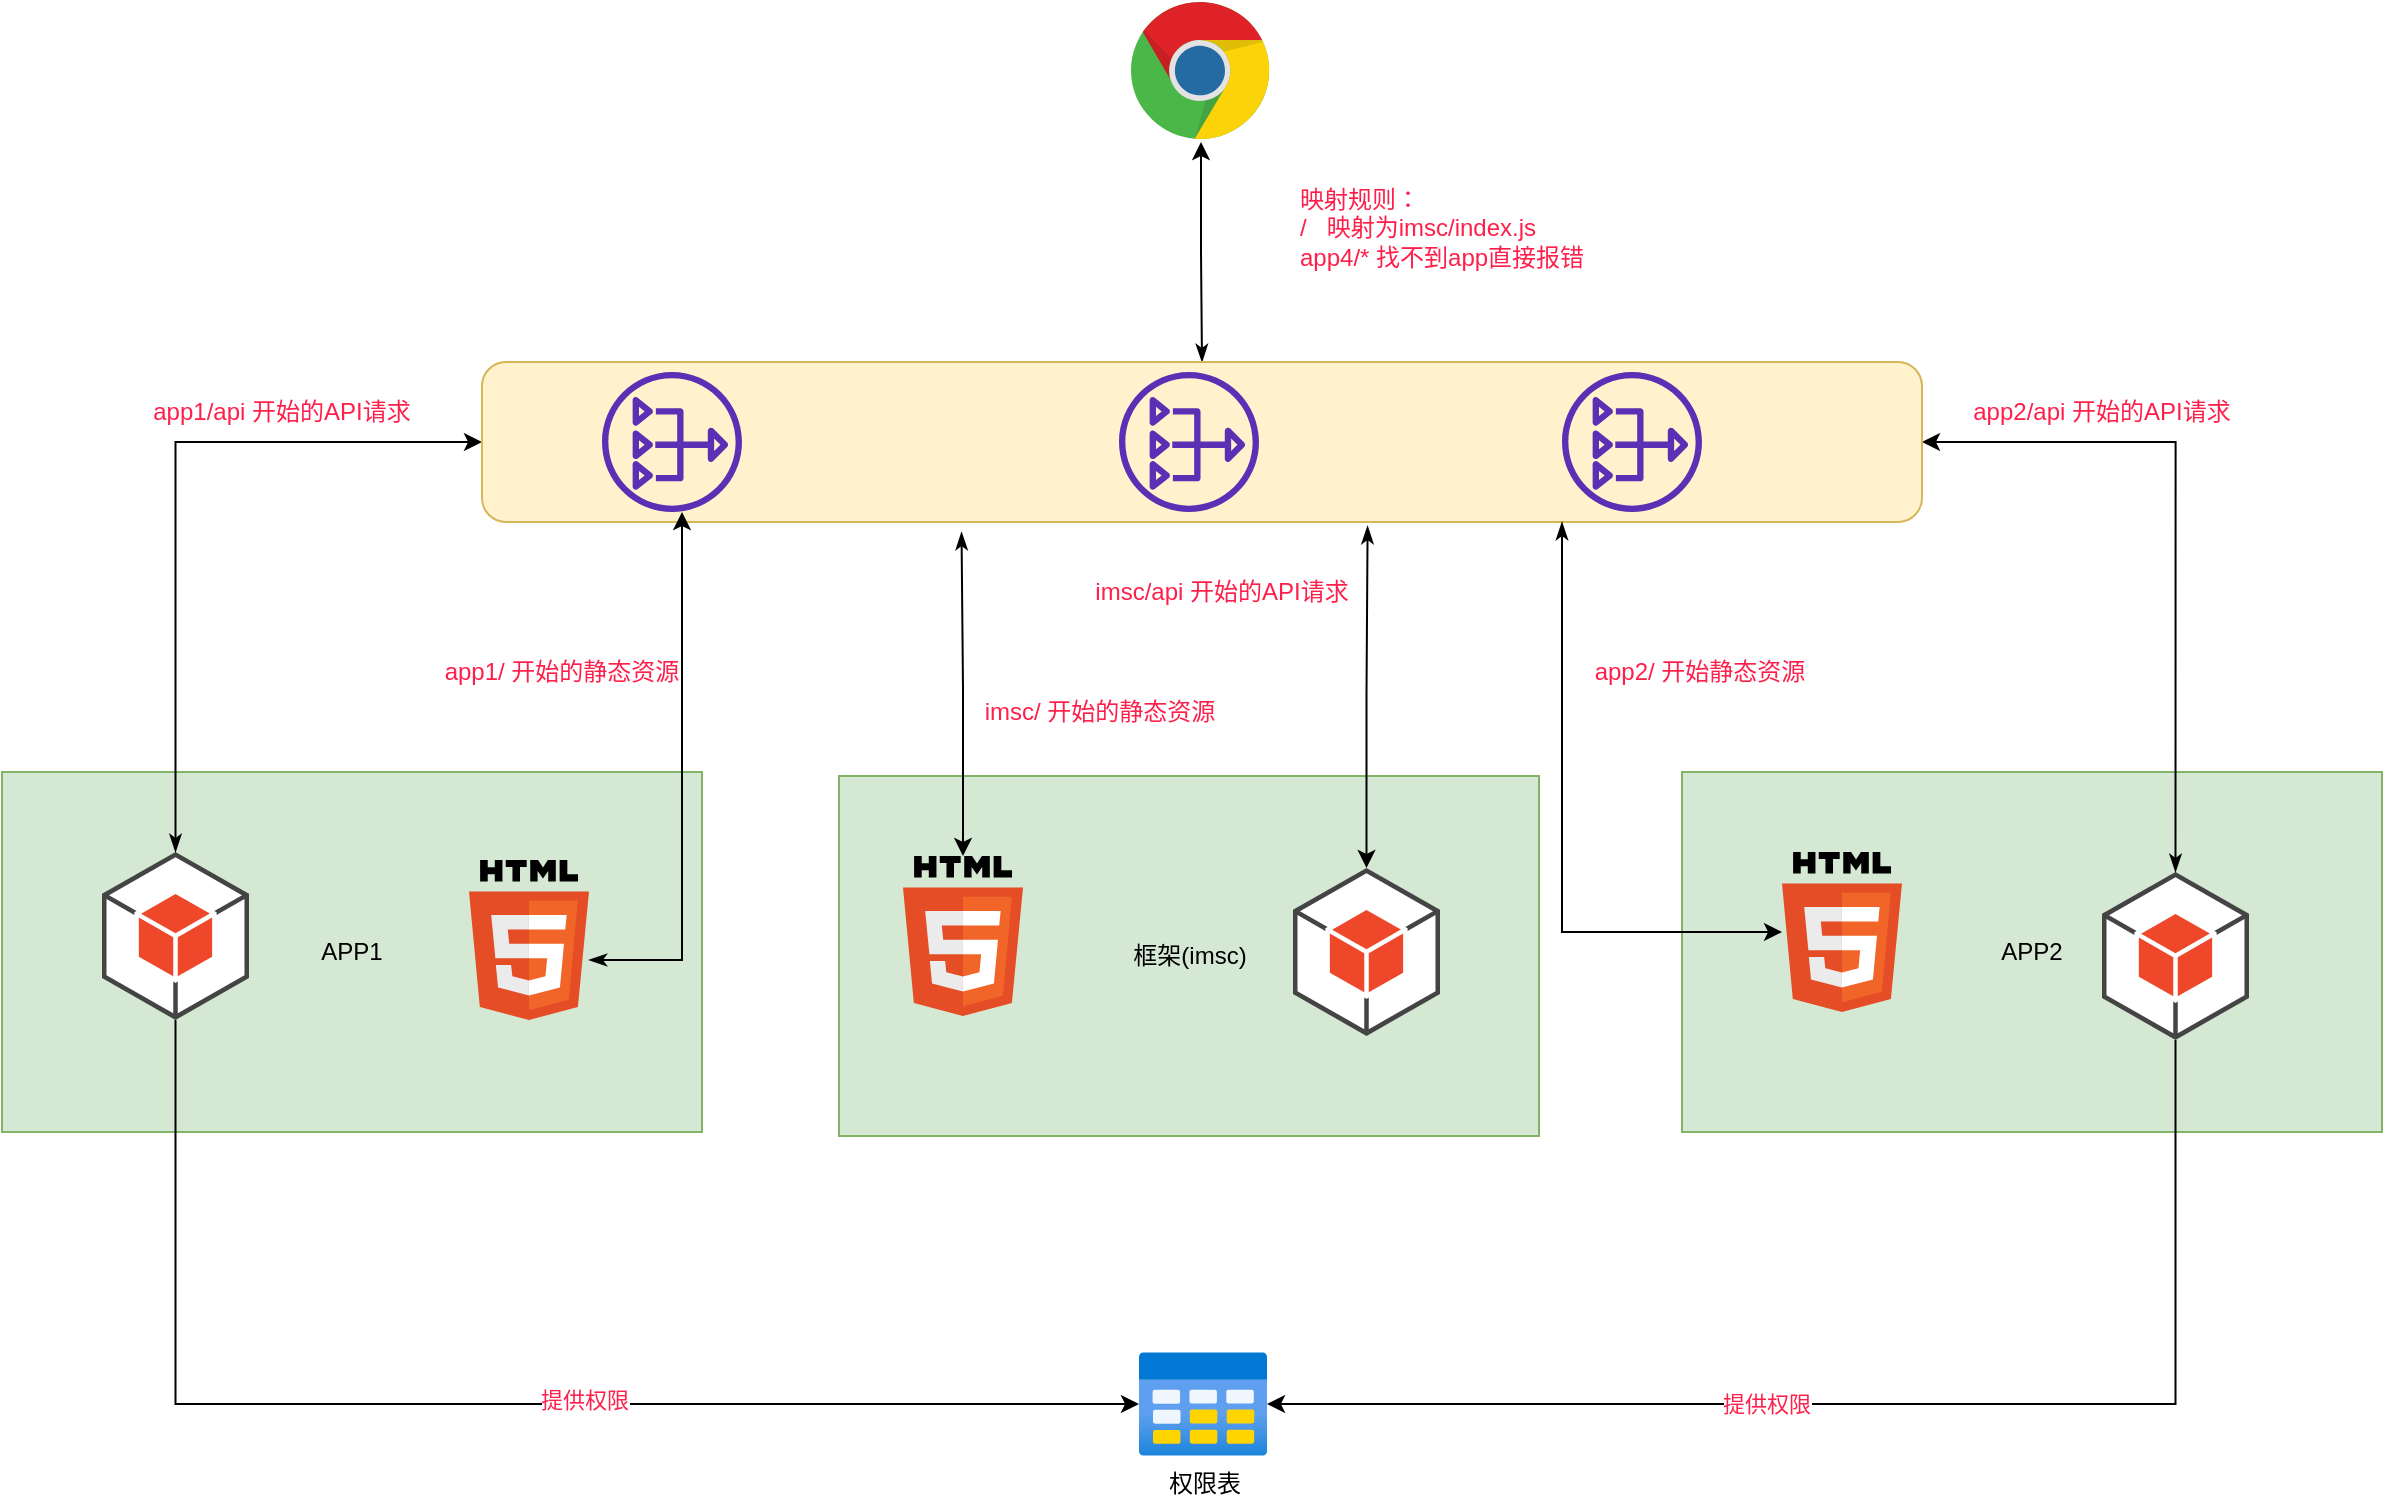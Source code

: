 <mxfile version="14.8.6" type="github">
  <diagram id="eKpoH1L4Le-edE9UuhKI" name="Page-1">
    <mxGraphModel dx="1422" dy="1921" grid="1" gridSize="10" guides="1" tooltips="1" connect="1" arrows="1" fold="1" page="1" pageScale="1" pageWidth="827" pageHeight="1169" math="0" shadow="0">
      <root>
        <mxCell id="0" />
        <mxCell id="1" parent="0" />
        <mxCell id="5R1gBEcSU_pZmVtth612-1" value="APP1" style="rounded=0;whiteSpace=wrap;html=1;fillColor=#d5e8d4;strokeColor=#82b366;" vertex="1" parent="1">
          <mxGeometry y="330" width="350" height="180" as="geometry" />
        </mxCell>
        <mxCell id="5R1gBEcSU_pZmVtth612-40" style="edgeStyle=orthogonalEdgeStyle;rounded=0;orthogonalLoop=1;jettySize=auto;html=1;fontColor=#FF1F4B;" edge="1" parent="1" source="5R1gBEcSU_pZmVtth612-2" target="5R1gBEcSU_pZmVtth612-36">
          <mxGeometry relative="1" as="geometry">
            <Array as="points">
              <mxPoint x="87" y="646" />
            </Array>
          </mxGeometry>
        </mxCell>
        <mxCell id="5R1gBEcSU_pZmVtth612-44" value="提供权限" style="edgeLabel;html=1;align=center;verticalAlign=middle;resizable=0;points=[];fontColor=#FF1F4B;" vertex="1" connectable="0" parent="5R1gBEcSU_pZmVtth612-40">
          <mxGeometry x="0.174" y="2" relative="1" as="geometry">
            <mxPoint as="offset" />
          </mxGeometry>
        </mxCell>
        <mxCell id="5R1gBEcSU_pZmVtth612-2" value="" style="outlineConnect=0;dashed=0;verticalLabelPosition=bottom;verticalAlign=top;align=center;html=1;shape=mxgraph.aws3.android;fillColor=#EE472A;gradientColor=none;" vertex="1" parent="1">
          <mxGeometry x="50" y="370" width="73.5" height="84" as="geometry" />
        </mxCell>
        <mxCell id="5R1gBEcSU_pZmVtth612-3" value="" style="dashed=0;outlineConnect=0;html=1;align=center;labelPosition=center;verticalLabelPosition=bottom;verticalAlign=top;shape=mxgraph.weblogos.html5" vertex="1" parent="1">
          <mxGeometry x="233.5" y="374" width="60" height="80" as="geometry" />
        </mxCell>
        <mxCell id="5R1gBEcSU_pZmVtth612-6" value="APP2" style="rounded=0;whiteSpace=wrap;html=1;fillColor=#d5e8d4;strokeColor=#82b366;" vertex="1" parent="1">
          <mxGeometry x="840" y="330" width="350" height="180" as="geometry" />
        </mxCell>
        <mxCell id="5R1gBEcSU_pZmVtth612-41" style="edgeStyle=orthogonalEdgeStyle;rounded=0;orthogonalLoop=1;jettySize=auto;html=1;fontColor=#FF1F4B;" edge="1" parent="1" source="5R1gBEcSU_pZmVtth612-7" target="5R1gBEcSU_pZmVtth612-36">
          <mxGeometry relative="1" as="geometry">
            <Array as="points">
              <mxPoint x="1087" y="646" />
            </Array>
          </mxGeometry>
        </mxCell>
        <mxCell id="5R1gBEcSU_pZmVtth612-45" value="提供权限" style="edgeLabel;html=1;align=center;verticalAlign=middle;resizable=0;points=[];fontColor=#FF1F4B;" vertex="1" connectable="0" parent="5R1gBEcSU_pZmVtth612-41">
          <mxGeometry x="0.046" y="1" relative="1" as="geometry">
            <mxPoint x="-54" y="-1" as="offset" />
          </mxGeometry>
        </mxCell>
        <mxCell id="5R1gBEcSU_pZmVtth612-7" value="" style="outlineConnect=0;dashed=0;verticalLabelPosition=bottom;verticalAlign=top;align=center;html=1;shape=mxgraph.aws3.android;fillColor=#EE472A;gradientColor=none;" vertex="1" parent="1">
          <mxGeometry x="1050" y="380" width="73.5" height="84" as="geometry" />
        </mxCell>
        <mxCell id="5R1gBEcSU_pZmVtth612-49" style="edgeStyle=orthogonalEdgeStyle;rounded=0;orthogonalLoop=1;jettySize=auto;html=1;entryX=0.5;entryY=0;entryDx=0;entryDy=0;fontColor=#FF1F4B;startArrow=classic;startFill=1;endArrow=classicThin;endFill=1;" edge="1" parent="1" source="5R1gBEcSU_pZmVtth612-10" target="5R1gBEcSU_pZmVtth612-19">
          <mxGeometry relative="1" as="geometry" />
        </mxCell>
        <mxCell id="5R1gBEcSU_pZmVtth612-10" value="" style="dashed=0;outlineConnect=0;html=1;align=center;labelPosition=center;verticalLabelPosition=bottom;verticalAlign=top;shape=mxgraph.weblogos.chrome;fontColor=#FF1F4B;" vertex="1" parent="1">
          <mxGeometry x="564.5" y="-55" width="70" height="70" as="geometry" />
        </mxCell>
        <mxCell id="5R1gBEcSU_pZmVtth612-50" style="edgeStyle=orthogonalEdgeStyle;rounded=0;orthogonalLoop=1;jettySize=auto;html=1;fontColor=#FF1F4B;startArrow=classic;startFill=1;endArrow=classicThin;endFill=1;" edge="1" parent="1" source="5R1gBEcSU_pZmVtth612-19" target="5R1gBEcSU_pZmVtth612-2">
          <mxGeometry relative="1" as="geometry" />
        </mxCell>
        <mxCell id="5R1gBEcSU_pZmVtth612-52" style="edgeStyle=orthogonalEdgeStyle;rounded=0;orthogonalLoop=1;jettySize=auto;html=1;entryX=0.5;entryY=0;entryDx=0;entryDy=0;entryPerimeter=0;fontColor=#FF1F4B;startArrow=classic;startFill=1;endArrow=classicThin;endFill=1;" edge="1" parent="1" source="5R1gBEcSU_pZmVtth612-19" target="5R1gBEcSU_pZmVtth612-7">
          <mxGeometry relative="1" as="geometry" />
        </mxCell>
        <mxCell id="5R1gBEcSU_pZmVtth612-19" value="" style="rounded=1;whiteSpace=wrap;html=1;fillColor=#fff2cc;strokeColor=#d6b656;" vertex="1" parent="1">
          <mxGeometry x="240" y="125" width="720" height="80" as="geometry" />
        </mxCell>
        <mxCell id="5R1gBEcSU_pZmVtth612-51" style="edgeStyle=orthogonalEdgeStyle;rounded=0;orthogonalLoop=1;jettySize=auto;html=1;fontColor=#FF1F4B;startArrow=classic;startFill=1;endArrow=classicThin;endFill=1;" edge="1" parent="1" source="5R1gBEcSU_pZmVtth612-17" target="5R1gBEcSU_pZmVtth612-3">
          <mxGeometry relative="1" as="geometry">
            <Array as="points">
              <mxPoint x="340" y="165" />
              <mxPoint x="340" y="424" />
            </Array>
          </mxGeometry>
        </mxCell>
        <mxCell id="5R1gBEcSU_pZmVtth612-17" value="" style="outlineConnect=0;fontColor=#232F3E;gradientColor=none;fillColor=#5A30B5;strokeColor=none;dashed=0;verticalLabelPosition=bottom;verticalAlign=top;align=center;html=1;fontSize=12;fontStyle=0;aspect=fixed;pointerEvents=1;shape=mxgraph.aws4.nat_gateway;" vertex="1" parent="1">
          <mxGeometry x="300" y="130" width="70" height="70" as="geometry" />
        </mxCell>
        <mxCell id="5R1gBEcSU_pZmVtth612-20" value="" style="outlineConnect=0;fontColor=#232F3E;gradientColor=none;fillColor=#5A30B5;strokeColor=none;dashed=0;verticalLabelPosition=bottom;verticalAlign=top;align=center;html=1;fontSize=12;fontStyle=0;aspect=fixed;pointerEvents=1;shape=mxgraph.aws4.nat_gateway;" vertex="1" parent="1">
          <mxGeometry x="558.5" y="130" width="70" height="70" as="geometry" />
        </mxCell>
        <mxCell id="5R1gBEcSU_pZmVtth612-21" value="" style="outlineConnect=0;fontColor=#232F3E;gradientColor=none;fillColor=#5A30B5;strokeColor=none;dashed=0;verticalLabelPosition=bottom;verticalAlign=top;align=center;html=1;fontSize=12;fontStyle=0;aspect=fixed;pointerEvents=1;shape=mxgraph.aws4.nat_gateway;" vertex="1" parent="1">
          <mxGeometry x="780" y="130" width="70" height="70" as="geometry" />
        </mxCell>
        <mxCell id="5R1gBEcSU_pZmVtth612-36" value="&lt;font color=&quot;#000000&quot;&gt;权限表&lt;/font&gt;" style="aspect=fixed;html=1;points=[];align=center;image;fontSize=12;image=img/lib/azure2/general/Table.svg;fontColor=#FF1F4B;" vertex="1" parent="1">
          <mxGeometry x="568.5" y="620" width="64" height="52" as="geometry" />
        </mxCell>
        <mxCell id="5R1gBEcSU_pZmVtth612-55" value="app2/ 开始静态资源" style="text;html=1;strokeColor=none;fillColor=none;align=center;verticalAlign=middle;whiteSpace=wrap;rounded=0;fontColor=#FF1F4B;" vertex="1" parent="1">
          <mxGeometry x="719" y="270" width="260" height="20" as="geometry" />
        </mxCell>
        <mxCell id="5R1gBEcSU_pZmVtth612-62" style="edgeStyle=orthogonalEdgeStyle;rounded=0;orthogonalLoop=1;jettySize=auto;html=1;entryX=0.75;entryY=1;entryDx=0;entryDy=0;fontColor=#FF1F4B;startArrow=classic;startFill=1;endArrow=classicThin;endFill=1;" edge="1" parent="1" source="5R1gBEcSU_pZmVtth612-56" target="5R1gBEcSU_pZmVtth612-19">
          <mxGeometry relative="1" as="geometry">
            <Array as="points">
              <mxPoint x="780" y="410" />
            </Array>
          </mxGeometry>
        </mxCell>
        <mxCell id="5R1gBEcSU_pZmVtth612-56" value="" style="dashed=0;outlineConnect=0;html=1;align=center;labelPosition=center;verticalLabelPosition=bottom;verticalAlign=top;shape=mxgraph.weblogos.html5" vertex="1" parent="1">
          <mxGeometry x="890" y="370" width="60" height="80" as="geometry" />
        </mxCell>
        <mxCell id="5R1gBEcSU_pZmVtth612-58" value="框架(imsc)" style="rounded=0;whiteSpace=wrap;html=1;fillColor=#d5e8d4;strokeColor=#82b366;" vertex="1" parent="1">
          <mxGeometry x="418.5" y="332" width="350" height="180" as="geometry" />
        </mxCell>
        <mxCell id="5R1gBEcSU_pZmVtth612-63" style="edgeStyle=orthogonalEdgeStyle;rounded=0;orthogonalLoop=1;jettySize=auto;html=1;entryX=0.615;entryY=1.025;entryDx=0;entryDy=0;entryPerimeter=0;fontColor=#FF1F4B;startArrow=classic;startFill=1;endArrow=classicThin;endFill=1;" edge="1" parent="1" source="5R1gBEcSU_pZmVtth612-59" target="5R1gBEcSU_pZmVtth612-19">
          <mxGeometry relative="1" as="geometry" />
        </mxCell>
        <mxCell id="5R1gBEcSU_pZmVtth612-59" value="" style="outlineConnect=0;dashed=0;verticalLabelPosition=bottom;verticalAlign=top;align=center;html=1;shape=mxgraph.aws3.android;fillColor=#EE472A;gradientColor=none;" vertex="1" parent="1">
          <mxGeometry x="645.5" y="378" width="73.5" height="84" as="geometry" />
        </mxCell>
        <mxCell id="5R1gBEcSU_pZmVtth612-68" style="edgeStyle=orthogonalEdgeStyle;rounded=0;orthogonalLoop=1;jettySize=auto;html=1;entryX=0.333;entryY=1.063;entryDx=0;entryDy=0;entryPerimeter=0;fontColor=#FF1F4B;startArrow=classic;startFill=1;endArrow=classicThin;endFill=1;" edge="1" parent="1" source="5R1gBEcSU_pZmVtth612-60" target="5R1gBEcSU_pZmVtth612-19">
          <mxGeometry relative="1" as="geometry" />
        </mxCell>
        <mxCell id="5R1gBEcSU_pZmVtth612-60" value="" style="dashed=0;outlineConnect=0;html=1;align=center;labelPosition=center;verticalLabelPosition=bottom;verticalAlign=top;shape=mxgraph.weblogos.html5" vertex="1" parent="1">
          <mxGeometry x="450.5" y="372" width="60" height="80" as="geometry" />
        </mxCell>
        <mxCell id="5R1gBEcSU_pZmVtth612-64" value="app2/api 开始的API请求" style="text;html=1;strokeColor=none;fillColor=none;align=center;verticalAlign=middle;whiteSpace=wrap;rounded=0;fontColor=#FF1F4B;" vertex="1" parent="1">
          <mxGeometry x="920" y="140" width="260" height="20" as="geometry" />
        </mxCell>
        <mxCell id="5R1gBEcSU_pZmVtth612-65" value="app1/api 开始的API请求" style="text;html=1;strokeColor=none;fillColor=none;align=center;verticalAlign=middle;whiteSpace=wrap;rounded=0;fontColor=#FF1F4B;" vertex="1" parent="1">
          <mxGeometry x="10" y="140" width="260" height="20" as="geometry" />
        </mxCell>
        <mxCell id="5R1gBEcSU_pZmVtth612-67" value="imsc/api 开始的API请求" style="text;html=1;strokeColor=none;fillColor=none;align=center;verticalAlign=middle;whiteSpace=wrap;rounded=0;fontColor=#FF1F4B;" vertex="1" parent="1">
          <mxGeometry x="480" y="230" width="260" height="20" as="geometry" />
        </mxCell>
        <mxCell id="5R1gBEcSU_pZmVtth612-69" value="imsc/ 开始的静态资源" style="text;html=1;strokeColor=none;fillColor=none;align=center;verticalAlign=middle;whiteSpace=wrap;rounded=0;fontColor=#FF1F4B;" vertex="1" parent="1">
          <mxGeometry x="418.5" y="290" width="260" height="20" as="geometry" />
        </mxCell>
        <mxCell id="5R1gBEcSU_pZmVtth612-70" value="app1/ 开始的静态资源" style="text;html=1;strokeColor=none;fillColor=none;align=center;verticalAlign=middle;whiteSpace=wrap;rounded=0;fontColor=#FF1F4B;" vertex="1" parent="1">
          <mxGeometry x="150" y="270" width="260" height="20" as="geometry" />
        </mxCell>
        <mxCell id="5R1gBEcSU_pZmVtth612-71" value="映射规则：&lt;br&gt;/&amp;nbsp; &amp;nbsp;映射为imsc/index.js&lt;br&gt;app4/* 找不到app直接报错" style="text;html=1;strokeColor=none;fillColor=none;align=left;verticalAlign=top;whiteSpace=wrap;rounded=0;fontColor=#FF1F4B;" vertex="1" parent="1">
          <mxGeometry x="647" y="30" width="180" height="65" as="geometry" />
        </mxCell>
      </root>
    </mxGraphModel>
  </diagram>
</mxfile>
